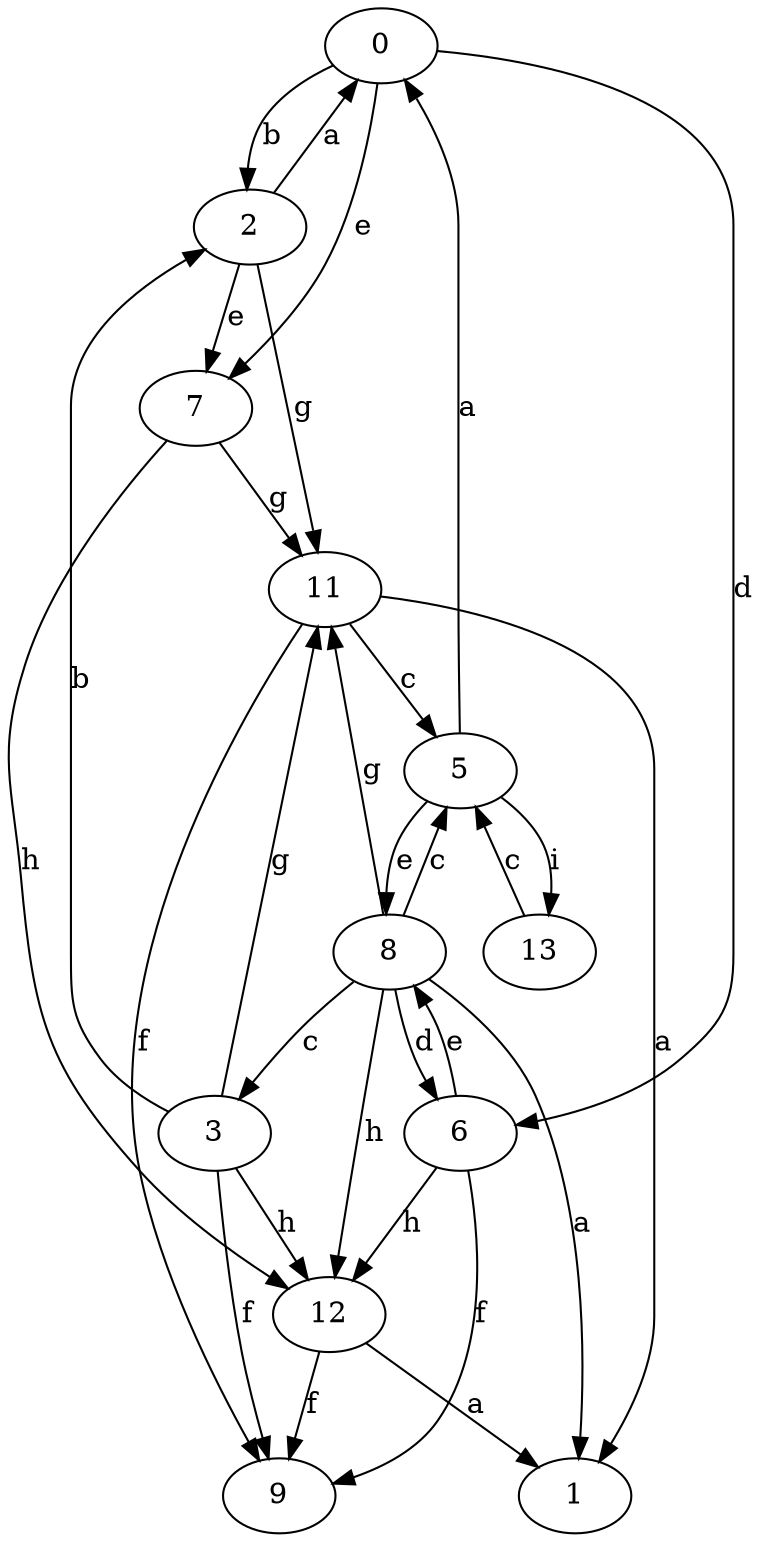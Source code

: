strict digraph  {
0;
1;
2;
3;
5;
6;
7;
8;
9;
11;
12;
13;
0 -> 2  [label=b];
0 -> 6  [label=d];
0 -> 7  [label=e];
2 -> 0  [label=a];
2 -> 7  [label=e];
2 -> 11  [label=g];
3 -> 2  [label=b];
3 -> 9  [label=f];
3 -> 11  [label=g];
3 -> 12  [label=h];
5 -> 0  [label=a];
5 -> 8  [label=e];
5 -> 13  [label=i];
6 -> 8  [label=e];
6 -> 9  [label=f];
6 -> 12  [label=h];
7 -> 11  [label=g];
7 -> 12  [label=h];
8 -> 1  [label=a];
8 -> 3  [label=c];
8 -> 5  [label=c];
8 -> 6  [label=d];
8 -> 11  [label=g];
8 -> 12  [label=h];
11 -> 1  [label=a];
11 -> 5  [label=c];
11 -> 9  [label=f];
12 -> 1  [label=a];
12 -> 9  [label=f];
13 -> 5  [label=c];
}
